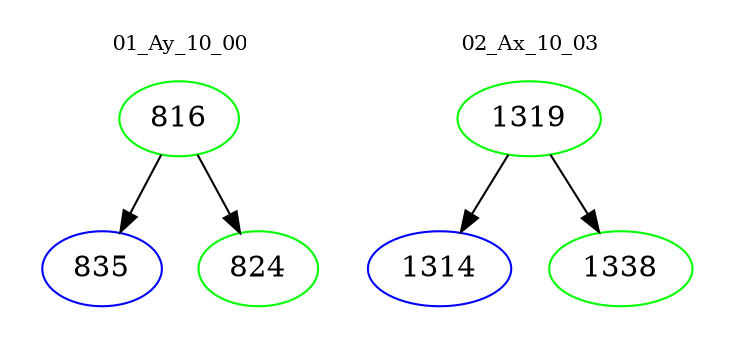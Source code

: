 digraph{
subgraph cluster_0 {
color = white
label = "01_Ay_10_00";
fontsize=10;
T0_816 [label="816", color="green"]
T0_816 -> T0_835 [color="black"]
T0_835 [label="835", color="blue"]
T0_816 -> T0_824 [color="black"]
T0_824 [label="824", color="green"]
}
subgraph cluster_1 {
color = white
label = "02_Ax_10_03";
fontsize=10;
T1_1319 [label="1319", color="green"]
T1_1319 -> T1_1314 [color="black"]
T1_1314 [label="1314", color="blue"]
T1_1319 -> T1_1338 [color="black"]
T1_1338 [label="1338", color="green"]
}
}
